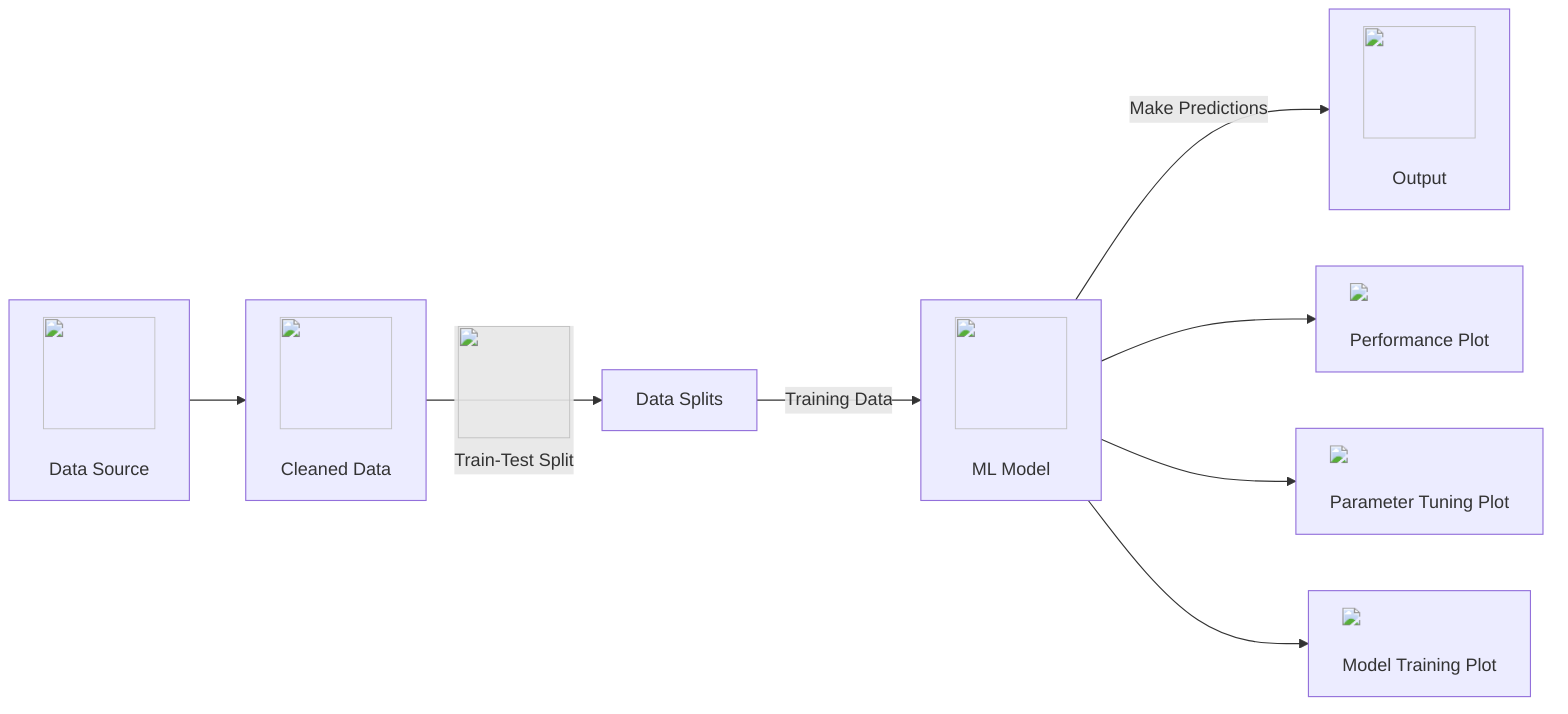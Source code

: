 graph LR
    A["<img src='icons/database.svg' width=100 height=100/> <br/> Data Source"] --> B["<img src='icons/table.svg' width=100 height=100/> <br/> Cleaned Data"]
    B --> |"<img src='icons/row_split.svg' width=100 height=100/> <br/> Train-Test Split"| C["Data Splits"]
    C --> |"Training Data"| D["<img src='icons/brain.svg' width=100 height=100/> <br/> ML Model"]
    D --> |"Make Predictions"| E["<img src='icons/image.svg' width=100 height=100/> <br/> Output"]
    D --> Y["<img src='dummy_plots/scatter_plot_template.svg'/> <br/> Performance Plot"]
    D --> Z["<img src='dummy_plots/barplot_template.svg'/> <br/> Parameter Tuning Plot"]
    D --> W["<img src='dummy_plots/lineplot_template.svg'/> <br/> Model Training Plot"]